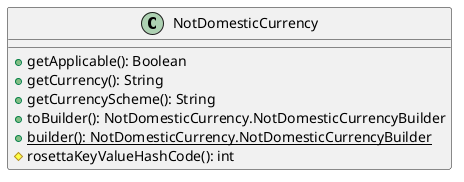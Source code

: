 @startuml

    class NotDomesticCurrency [[NotDomesticCurrency.html]] {
        +getApplicable(): Boolean
        +getCurrency(): String
        +getCurrencyScheme(): String
        +toBuilder(): NotDomesticCurrency.NotDomesticCurrencyBuilder
        {static} +builder(): NotDomesticCurrency.NotDomesticCurrencyBuilder
        #rosettaKeyValueHashCode(): int
    }

@enduml

